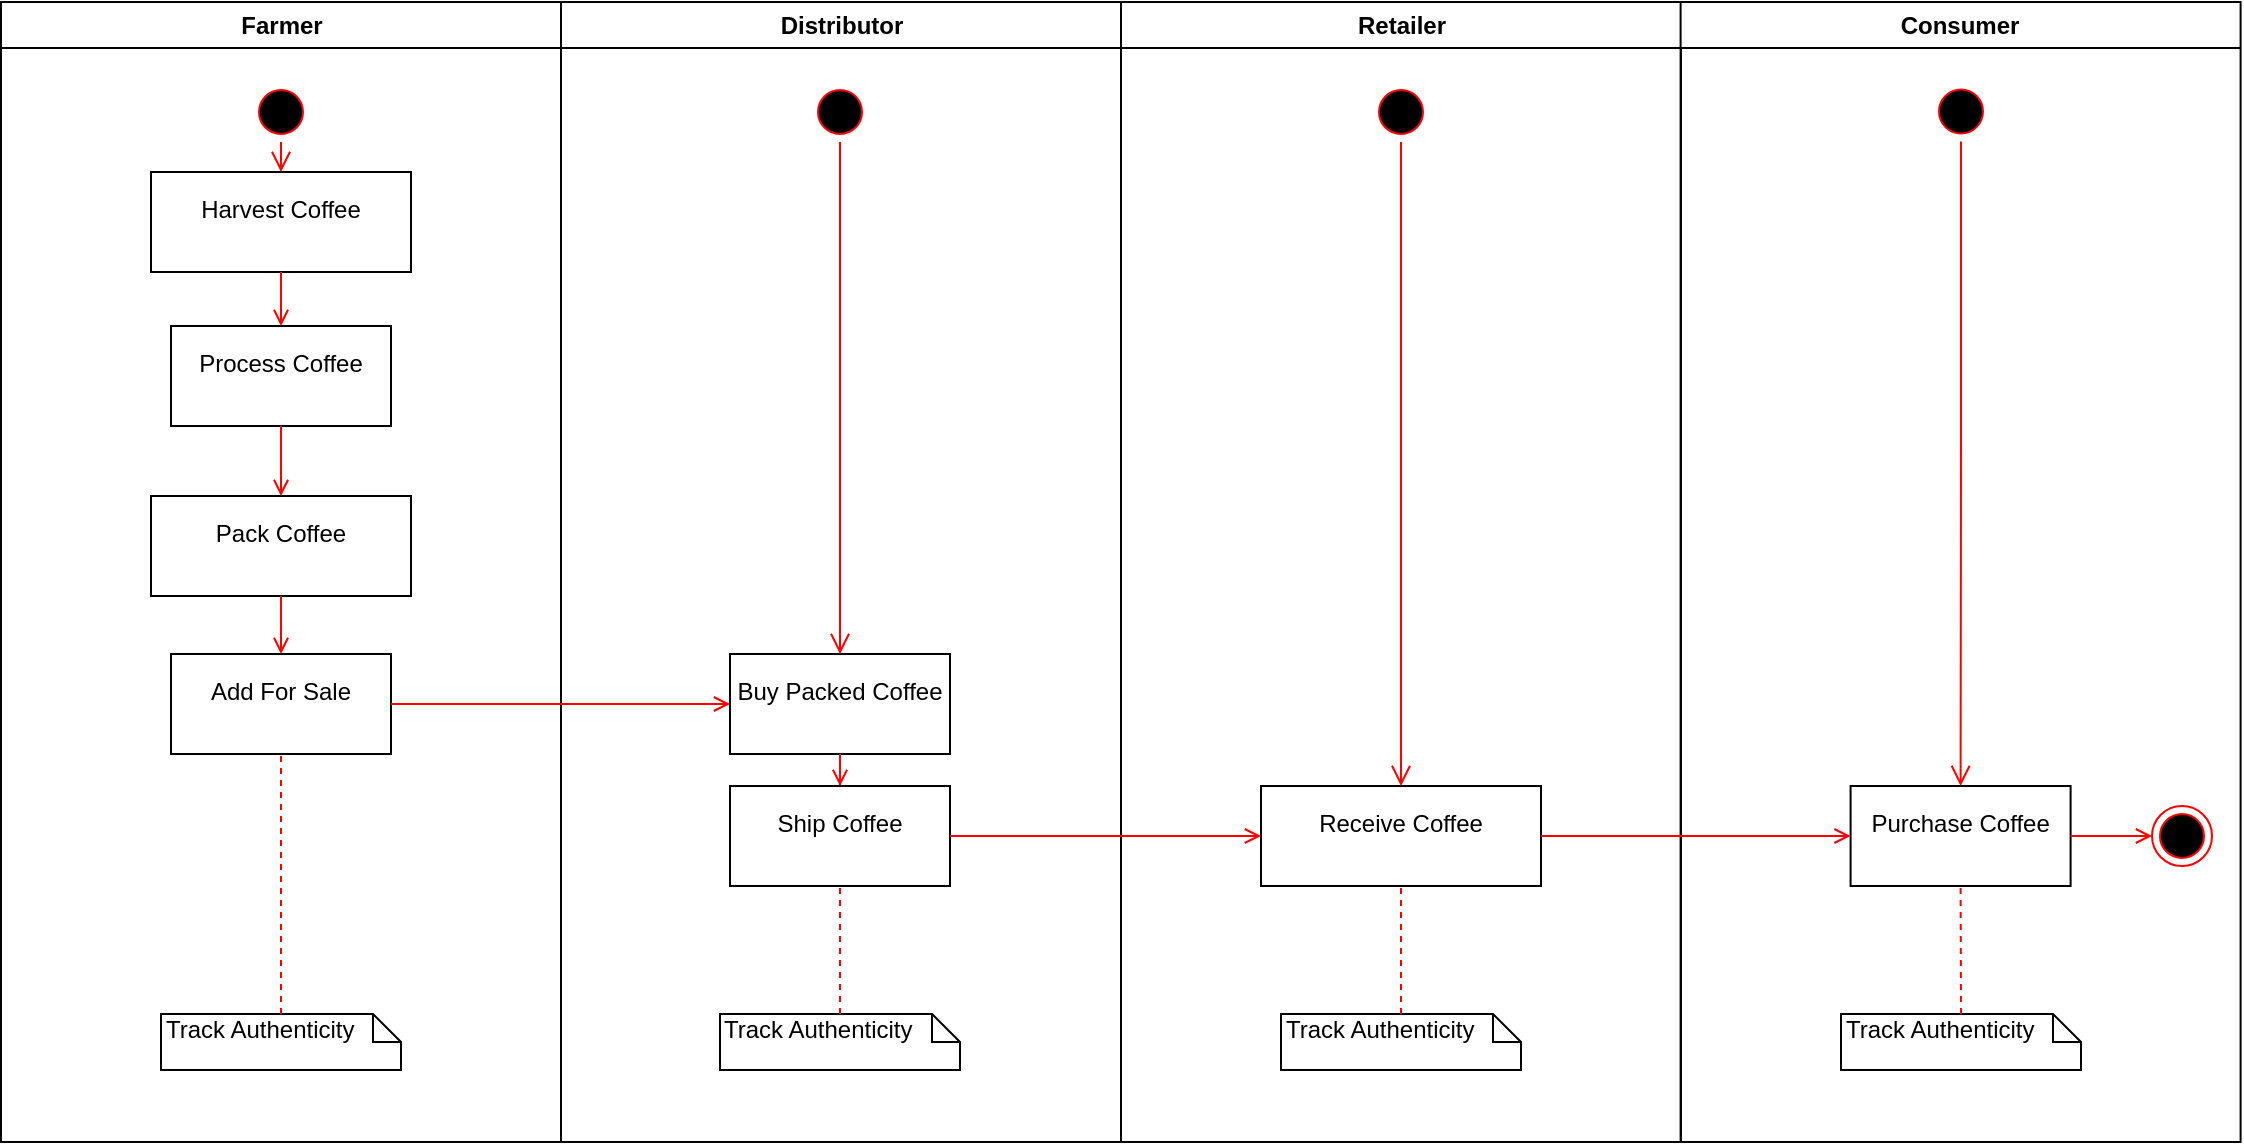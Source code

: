 <mxfile version="10.6.7" type="device"><diagram name="Activity" id="e7e014a7-5840-1c2e-5031-d8a46d1fe8dd"><mxGraphModel dx="1010" dy="591" grid="1" gridSize="10" guides="1" tooltips="1" connect="1" arrows="1" fold="1" page="1" pageScale="1" pageWidth="1169" pageHeight="826" background="#ffffff" math="0" shadow="0"><root><mxCell id="0"/><mxCell id="1" parent="0"/><mxCell id="2" value="Farmer" style="swimlane;whiteSpace=wrap" parent="1" vertex="1"><mxGeometry x="164.5" y="128" width="280" height="570" as="geometry"/></mxCell><mxCell id="5" value="" style="ellipse;shape=startState;fillColor=#000000;strokeColor=#ff0000;" parent="2" vertex="1"><mxGeometry x="125" y="40" width="30" height="30" as="geometry"/></mxCell><mxCell id="6" value="" style="edgeStyle=elbowEdgeStyle;elbow=horizontal;verticalAlign=bottom;endArrow=open;endSize=8;strokeColor=#FF0000;endFill=1;rounded=0" parent="2" source="5" target="7" edge="1"><mxGeometry x="100" y="40" as="geometry"><mxPoint x="115" y="110" as="targetPoint"/></mxGeometry></mxCell><mxCell id="7" value="Harvest Coffee&#10;" style="" parent="2" vertex="1"><mxGeometry x="75" y="85" width="130" height="50" as="geometry"/></mxCell><mxCell id="8" value="Process Coffee&#10;" style="" parent="2" vertex="1"><mxGeometry x="85" y="162" width="110" height="50" as="geometry"/></mxCell><mxCell id="9" value="" style="endArrow=open;strokeColor=#FF0000;endFill=1;rounded=0" parent="2" source="7" target="8" edge="1"><mxGeometry relative="1" as="geometry"/></mxCell><mxCell id="10" value="Pack Coffee&#10;" style="" parent="2" vertex="1"><mxGeometry x="75" y="247" width="130" height="50" as="geometry"/></mxCell><mxCell id="11" value="" style="endArrow=open;strokeColor=#FF0000;endFill=1;rounded=0;entryX=0.5;entryY=0;entryDx=0;entryDy=0;" parent="2" source="8" target="10" edge="1"><mxGeometry relative="1" as="geometry"><mxPoint x="115.5" y="312" as="targetPoint"/></mxGeometry></mxCell><mxCell id="suH0LzAHHL9Hv2y_te5Z-51" value="Add For Sale&#10;" style="" parent="2" vertex="1"><mxGeometry x="85" y="326" width="110" height="50" as="geometry"/></mxCell><mxCell id="suH0LzAHHL9Hv2y_te5Z-57" value="" style="endArrow=open;strokeColor=#FF0000;endFill=1;rounded=0;exitX=0.5;exitY=1;exitDx=0;exitDy=0;" parent="2" source="10" target="suH0LzAHHL9Hv2y_te5Z-51" edge="1"><mxGeometry relative="1" as="geometry"><mxPoint x="289.778" y="370" as="sourcePoint"/><mxPoint x="225.5" y="370" as="targetPoint"/></mxGeometry></mxCell><mxCell id="suH0LzAHHL9Hv2y_te5Z-69" value="Track Authenticity&lt;br&gt;&lt;br&gt;" style="shape=note;whiteSpace=wrap;html=1;size=14;verticalAlign=top;align=left;spacingTop=-6;" parent="2" vertex="1"><mxGeometry x="80" y="506" width="120" height="28" as="geometry"/></mxCell><mxCell id="LN_0hUXehLtmXjexJUBd-33" value="" style="endArrow=none;dashed=1;html=1;exitX=0.5;exitY=0;exitDx=0;exitDy=0;exitPerimeter=0;fillColor=#f8cecc;strokeColor=#FF0000;" parent="2" source="suH0LzAHHL9Hv2y_te5Z-69" target="suH0LzAHHL9Hv2y_te5Z-51" edge="1"><mxGeometry width="50" height="50" relative="1" as="geometry"><mxPoint x="-4.5" y="642" as="sourcePoint"/><mxPoint x="45.5" y="592" as="targetPoint"/></mxGeometry></mxCell><mxCell id="3" value="Distributor" style="swimlane;whiteSpace=wrap" parent="1" vertex="1"><mxGeometry x="444.5" y="128" width="280" height="570" as="geometry"/></mxCell><mxCell id="18" value="Buy Packed Coffee&#10;" style="" parent="3" vertex="1"><mxGeometry x="84.5" y="326" width="110" height="50" as="geometry"/></mxCell><mxCell id="suH0LzAHHL9Hv2y_te5Z-63" value="" style="ellipse;html=1;shape=startState;fillColor=#000000;strokeColor=#ff0000;" parent="3" vertex="1"><mxGeometry x="124.5" y="40" width="30" height="30" as="geometry"/></mxCell><mxCell id="suH0LzAHHL9Hv2y_te5Z-64" value="" style="edgeStyle=orthogonalEdgeStyle;html=1;verticalAlign=bottom;endArrow=open;endSize=8;strokeColor=#ff0000;entryX=0.5;entryY=0;entryDx=0;entryDy=0;" parent="3" source="suH0LzAHHL9Hv2y_te5Z-63" target="18" edge="1"><mxGeometry relative="1" as="geometry"><mxPoint x="139.5" y="135" as="targetPoint"/></mxGeometry></mxCell><mxCell id="suH0LzAHHL9Hv2y_te5Z-75" value="Track Authenticity&lt;br&gt;&lt;br&gt;" style="shape=note;whiteSpace=wrap;html=1;size=14;verticalAlign=top;align=left;spacingTop=-6;" parent="3" vertex="1"><mxGeometry x="79.5" y="506" width="120" height="28" as="geometry"/></mxCell><mxCell id="LN_0hUXehLtmXjexJUBd-34" value="" style="endArrow=none;dashed=1;html=1;entryX=0.5;entryY=1;entryDx=0;entryDy=0;fillColor=#f8cecc;strokeColor=#FF0000;" parent="3" source="suH0LzAHHL9Hv2y_te5Z-58" target="18" edge="1"><mxGeometry width="50" height="50" relative="1" as="geometry"><mxPoint x="-284.5" y="642" as="sourcePoint"/><mxPoint x="-234.5" y="592" as="targetPoint"/></mxGeometry></mxCell><mxCell id="suH0LzAHHL9Hv2y_te5Z-58" value="Ship Coffee&#10;" style="" parent="3" vertex="1"><mxGeometry x="84.5" y="392" width="110" height="50" as="geometry"/></mxCell><mxCell id="XxEuE3cl5Ll7eErq87Ac-33" value="" style="endArrow=none;dashed=1;html=1;entryX=0.5;entryY=1;entryDx=0;entryDy=0;fillColor=#f8cecc;strokeColor=#FF0000;" edge="1" parent="3" source="suH0LzAHHL9Hv2y_te5Z-75" target="suH0LzAHHL9Hv2y_te5Z-58"><mxGeometry width="50" height="50" relative="1" as="geometry"><mxPoint x="584" y="634" as="sourcePoint"/><mxPoint x="584" y="504" as="targetPoint"/></mxGeometry></mxCell><mxCell id="suH0LzAHHL9Hv2y_te5Z-59" value="" style="endArrow=open;strokeColor=#FF0000;endFill=1;rounded=0;exitX=0.5;exitY=1;exitDx=0;exitDy=0;" parent="3" source="18" target="suH0LzAHHL9Hv2y_te5Z-58" edge="1"><mxGeometry relative="1" as="geometry"><mxPoint x="10" y="440" as="sourcePoint"/><mxPoint x="9.778" y="460" as="targetPoint"/></mxGeometry></mxCell><mxCell id="4" value="Retailer" style="swimlane;whiteSpace=wrap" parent="1" vertex="1"><mxGeometry x="724.5" y="128" width="280" height="570" as="geometry"/></mxCell><mxCell id="33" value="Receive Coffee&#10;" style="" parent="4" vertex="1"><mxGeometry x="70" y="392" width="140" height="50" as="geometry"/></mxCell><mxCell id="suH0LzAHHL9Hv2y_te5Z-61" value="" style="ellipse;html=1;shape=startState;fillColor=#000000;strokeColor=#ff0000;" parent="4" vertex="1"><mxGeometry x="125" y="40" width="30" height="30" as="geometry"/></mxCell><mxCell id="suH0LzAHHL9Hv2y_te5Z-62" value="" style="edgeStyle=orthogonalEdgeStyle;html=1;verticalAlign=bottom;endArrow=open;endSize=8;strokeColor=#ff0000;entryX=0.5;entryY=0;entryDx=0;entryDy=0;" parent="4" source="suH0LzAHHL9Hv2y_te5Z-61" target="33" edge="1"><mxGeometry relative="1" as="geometry"><mxPoint x="150.5" y="130" as="targetPoint"/></mxGeometry></mxCell><mxCell id="suH0LzAHHL9Hv2y_te5Z-74" value="Track Authenticity&lt;br&gt;&lt;br&gt;" style="shape=note;whiteSpace=wrap;html=1;size=14;verticalAlign=top;align=left;spacingTop=-6;" parent="4" vertex="1"><mxGeometry x="80" y="506" width="120" height="28" as="geometry"/></mxCell><mxCell id="LN_0hUXehLtmXjexJUBd-35" value="" style="endArrow=none;dashed=1;html=1;entryX=0.5;entryY=1;entryDx=0;entryDy=0;exitX=0.5;exitY=0;exitDx=0;exitDy=0;exitPerimeter=0;fillColor=#f8cecc;strokeColor=#FF0000;" parent="4" source="suH0LzAHHL9Hv2y_te5Z-74" target="33" edge="1"><mxGeometry width="50" height="50" relative="1" as="geometry"><mxPoint x="-564.5" y="642" as="sourcePoint"/><mxPoint x="-514.5" y="592" as="targetPoint"/></mxGeometry></mxCell><mxCell id="suH0LzAHHL9Hv2y_te5Z-41" value="Consumer" style="swimlane;whiteSpace=wrap;startSize=23;" parent="1" vertex="1"><mxGeometry x="1004.3" y="128" width="280" height="570" as="geometry"/></mxCell><mxCell id="suH0LzAHHL9Hv2y_te5Z-42" value="Purchase Coffee&#10;" style="" parent="suH0LzAHHL9Hv2y_te5Z-41" vertex="1"><mxGeometry x="85" y="392" width="110" height="50" as="geometry"/></mxCell><mxCell id="suH0LzAHHL9Hv2y_te5Z-67" value="" style="ellipse;html=1;shape=startState;fillColor=#000000;strokeColor=#ff0000;" parent="suH0LzAHHL9Hv2y_te5Z-41" vertex="1"><mxGeometry x="125.2" y="39.8" width="30" height="30" as="geometry"/></mxCell><mxCell id="suH0LzAHHL9Hv2y_te5Z-68" value="" style="edgeStyle=orthogonalEdgeStyle;html=1;verticalAlign=bottom;endArrow=open;endSize=8;strokeColor=#ff0000;entryX=0.5;entryY=0;entryDx=0;entryDy=0;" parent="suH0LzAHHL9Hv2y_te5Z-41" source="suH0LzAHHL9Hv2y_te5Z-67" target="suH0LzAHHL9Hv2y_te5Z-42" edge="1"><mxGeometry relative="1" as="geometry"><mxPoint x="140.2" y="129.8" as="targetPoint"/></mxGeometry></mxCell><mxCell id="suH0LzAHHL9Hv2y_te5Z-73" value="Track Authenticity&lt;br&gt;&lt;br&gt;" style="shape=note;whiteSpace=wrap;html=1;size=14;verticalAlign=top;align=left;spacingTop=-6;" parent="suH0LzAHHL9Hv2y_te5Z-41" vertex="1"><mxGeometry x="80.2" y="506" width="120" height="28" as="geometry"/></mxCell><mxCell id="LN_0hUXehLtmXjexJUBd-36" value="" style="endArrow=none;dashed=1;html=1;entryX=0.5;entryY=1;entryDx=0;entryDy=0;exitX=0.5;exitY=0;exitDx=0;exitDy=0;exitPerimeter=0;fillColor=#f8cecc;strokeColor=#FF0000;" parent="suH0LzAHHL9Hv2y_te5Z-41" source="suH0LzAHHL9Hv2y_te5Z-73" target="suH0LzAHHL9Hv2y_te5Z-42" edge="1"><mxGeometry width="50" height="50" relative="1" as="geometry"><mxPoint x="-624.3" y="642" as="sourcePoint"/><mxPoint x="-574.3" y="592" as="targetPoint"/></mxGeometry></mxCell><mxCell id="LN_0hUXehLtmXjexJUBd-37" value="" style="ellipse;html=1;shape=endState;fillColor=#000000;strokeColor=#ff0000;" parent="suH0LzAHHL9Hv2y_te5Z-41" vertex="1"><mxGeometry x="235.7" y="402" width="30" height="30" as="geometry"/></mxCell><mxCell id="LN_0hUXehLtmXjexJUBd-38" value="" style="edgeStyle=none;strokeColor=#FF0000;endArrow=open;endFill=1;rounded=0;exitX=1;exitY=0.5;exitDx=0;exitDy=0;entryX=0;entryY=0.5;entryDx=0;entryDy=0;" parent="suH0LzAHHL9Hv2y_te5Z-41" source="suH0LzAHHL9Hv2y_te5Z-42" target="LN_0hUXehLtmXjexJUBd-37" edge="1"><mxGeometry width="100" height="100" relative="1" as="geometry"><mxPoint x="-59.3" y="427" as="sourcePoint"/><mxPoint x="95" y="427" as="targetPoint"/></mxGeometry></mxCell><mxCell id="19" value="" style="endArrow=open;strokeColor=#FF0000;endFill=1;rounded=0;entryX=0;entryY=0.5;entryDx=0;entryDy=0;exitX=1;exitY=0.5;exitDx=0;exitDy=0;" parent="1" source="suH0LzAHHL9Hv2y_te5Z-51" target="18" edge="1"><mxGeometry relative="1" as="geometry"><mxPoint x="519.5" y="398" as="sourcePoint"/></mxGeometry></mxCell><mxCell id="suH0LzAHHL9Hv2y_te5Z-44" value="" style="edgeStyle=none;strokeColor=#FF0000;endArrow=open;endFill=1;rounded=0;exitX=1;exitY=0.5;exitDx=0;exitDy=0;" parent="1" source="33" target="suH0LzAHHL9Hv2y_te5Z-42" edge="1"><mxGeometry width="100" height="100" relative="1" as="geometry"><mxPoint x="974.3" y="557.5" as="sourcePoint"/><mxPoint x="1094.3" y="557.5" as="targetPoint"/></mxGeometry></mxCell><mxCell id="suH0LzAHHL9Hv2y_te5Z-60" value="" style="endArrow=open;strokeColor=#FF0000;endFill=1;rounded=0;entryX=0;entryY=0.5;entryDx=0;entryDy=0;exitX=1;exitY=0.5;exitDx=0;exitDy=0;" parent="1" source="suH0LzAHHL9Hv2y_te5Z-58" target="33" edge="1"><mxGeometry relative="1" as="geometry"><mxPoint x="345" y="485" as="sourcePoint"/><mxPoint x="539" y="485" as="targetPoint"/></mxGeometry></mxCell></root></mxGraphModel></diagram><diagram id="5-jJg2z4rLJGXLpUr-sU" name="State"><mxGraphModel dx="1010" dy="591" grid="1" gridSize="10" guides="1" tooltips="1" connect="1" arrows="1" fold="1" page="1" pageScale="1" pageWidth="1400" pageHeight="850" math="0" shadow="0"><root><mxCell id="eYtzRTm0tyRuOZgB33XY-0"/><mxCell id="eYtzRTm0tyRuOZgB33XY-1" parent="eYtzRTm0tyRuOZgB33XY-0"/><mxCell id="KeeGLP8ekkaBp_Ow_nLb-89" value="Coffee State&lt;br&gt;" style="shape=umlFrame;whiteSpace=wrap;html=1;width=120;height=30;" parent="eYtzRTm0tyRuOZgB33XY-1" vertex="1"><mxGeometry x="10" y="20" width="1380" height="660" as="geometry"/></mxCell><mxCell id="eYtzRTm0tyRuOZgB33XY-2" value="Coffee States" style="swimlane;whiteSpace=wrap;html=1;rounded=1;shadow=0;comic=0;labelBackgroundColor=none;strokeColor=#000000;strokeWidth=1;fillColor=#ffffff;fontFamily=Verdana;fontSize=12;fontColor=#000000;align=center;startSize=23;" parent="eYtzRTm0tyRuOZgB33XY-1" vertex="1"><mxGeometry x="30" y="460" width="1340" height="200" as="geometry"/></mxCell><mxCell id="eYtzRTm0tyRuOZgB33XY-3" style="edgeStyle=elbowEdgeStyle;html=1;labelBackgroundColor=none;endArrow=open;endSize=8;strokeColor=#ff0000;fontFamily=Verdana;fontSize=12;align=left;" parent="eYtzRTm0tyRuOZgB33XY-2" source="eYtzRTm0tyRuOZgB33XY-4" target="eYtzRTm0tyRuOZgB33XY-8" edge="1"><mxGeometry relative="1" as="geometry"/></mxCell><mxCell id="eYtzRTm0tyRuOZgB33XY-4" value="Harvested&lt;br&gt;" style="rounded=1;whiteSpace=wrap;html=1;arcSize=24;fillColor=#ffffc0;strokeColor=#ff0000;shadow=0;comic=0;labelBackgroundColor=none;fontFamily=Verdana;fontSize=12;fontColor=#000000;align=center;" parent="eYtzRTm0tyRuOZgB33XY-2" vertex="1"><mxGeometry x="87" y="65" width="120" height="60" as="geometry"/></mxCell><mxCell id="eYtzRTm0tyRuOZgB33XY-5" style="edgeStyle=elbowEdgeStyle;html=1;labelBackgroundColor=none;endArrow=open;endSize=8;strokeColor=#ff0000;fontFamily=Verdana;fontSize=12;align=left;exitX=0.5;exitY=0;exitDx=0;exitDy=0;" parent="eYtzRTm0tyRuOZgB33XY-2" source="eYtzRTm0tyRuOZgB33XY-6" target="eYtzRTm0tyRuOZgB33XY-4" edge="1"><mxGeometry relative="1" as="geometry"><mxPoint x="70" y="95" as="sourcePoint"/></mxGeometry></mxCell><mxCell id="eYtzRTm0tyRuOZgB33XY-6" value="" style="ellipse;html=1;shape=startState;fillColor=#000000;strokeColor=#ff0000;rounded=1;shadow=0;comic=0;labelBackgroundColor=none;fontFamily=Verdana;fontSize=12;fontColor=#000000;align=center;direction=south;" parent="eYtzRTm0tyRuOZgB33XY-2" vertex="1"><mxGeometry x="15" y="80" width="30" height="30" as="geometry"/></mxCell><mxCell id="eYtzRTm0tyRuOZgB33XY-7" style="edgeStyle=elbowEdgeStyle;html=1;labelBackgroundColor=none;endArrow=open;endSize=8;strokeColor=#ff0000;fontFamily=Verdana;fontSize=12;align=left;" parent="eYtzRTm0tyRuOZgB33XY-2" source="eYtzRTm0tyRuOZgB33XY-8" target="eYtzRTm0tyRuOZgB33XY-10" edge="1"><mxGeometry relative="1" as="geometry"/></mxCell><mxCell id="eYtzRTm0tyRuOZgB33XY-8" value="Processed&lt;br&gt;" style="rounded=1;whiteSpace=wrap;html=1;arcSize=24;fillColor=#ffffc0;strokeColor=#ff0000;shadow=0;comic=0;labelBackgroundColor=none;fontFamily=Verdana;fontSize=12;fontColor=#000000;align=center;" parent="eYtzRTm0tyRuOZgB33XY-2" vertex="1"><mxGeometry x="232" y="65" width="120" height="60" as="geometry"/></mxCell><mxCell id="eYtzRTm0tyRuOZgB33XY-9" style="edgeStyle=elbowEdgeStyle;html=1;labelBackgroundColor=none;endArrow=open;endSize=8;strokeColor=#ff0000;fontFamily=Verdana;fontSize=12;align=left;" parent="eYtzRTm0tyRuOZgB33XY-2" source="eYtzRTm0tyRuOZgB33XY-10" target="eYtzRTm0tyRuOZgB33XY-11" edge="1"><mxGeometry relative="1" as="geometry"/></mxCell><mxCell id="eYtzRTm0tyRuOZgB33XY-10" value="Packed&lt;br&gt;" style="rounded=1;whiteSpace=wrap;html=1;arcSize=24;fillColor=#ffffc0;strokeColor=#ff0000;shadow=0;comic=0;labelBackgroundColor=none;fontFamily=Verdana;fontSize=12;fontColor=#000000;align=center;" parent="eYtzRTm0tyRuOZgB33XY-2" vertex="1"><mxGeometry x="382" y="65" width="120" height="60" as="geometry"/></mxCell><mxCell id="eYtzRTm0tyRuOZgB33XY-11" value="ForSale&lt;br&gt;" style="rounded=1;whiteSpace=wrap;html=1;arcSize=24;fillColor=#ffffc0;strokeColor=#ff0000;shadow=0;comic=0;labelBackgroundColor=none;fontFamily=Verdana;fontSize=12;fontColor=#000000;align=center;" parent="eYtzRTm0tyRuOZgB33XY-2" vertex="1"><mxGeometry x="532" y="65" width="120" height="60" as="geometry"/></mxCell><mxCell id="eYtzRTm0tyRuOZgB33XY-12" value="SoldToDistributor&lt;br&gt;" style="rounded=1;whiteSpace=wrap;html=1;arcSize=24;fillColor=#ffffc0;strokeColor=#ff0000;shadow=0;comic=0;labelBackgroundColor=none;fontFamily=Verdana;fontSize=12;fontColor=#000000;align=center;" parent="eYtzRTm0tyRuOZgB33XY-2" vertex="1"><mxGeometry x="682" y="65" width="120" height="60" as="geometry"/></mxCell><mxCell id="eYtzRTm0tyRuOZgB33XY-13" value="ShippedToRetailer&lt;br&gt;" style="rounded=1;whiteSpace=wrap;html=1;arcSize=24;fillColor=#ffffc0;strokeColor=#ff0000;shadow=0;comic=0;labelBackgroundColor=none;fontFamily=Verdana;fontSize=12;fontColor=#000000;align=center;" parent="eYtzRTm0tyRuOZgB33XY-2" vertex="1"><mxGeometry x="832" y="65" width="120" height="60" as="geometry"/></mxCell><mxCell id="eYtzRTm0tyRuOZgB33XY-14" value="OnRetailSale" style="rounded=1;whiteSpace=wrap;html=1;arcSize=24;fillColor=#ffffc0;strokeColor=#ff0000;shadow=0;comic=0;labelBackgroundColor=none;fontFamily=Verdana;fontSize=12;fontColor=#000000;align=center;" parent="eYtzRTm0tyRuOZgB33XY-2" vertex="1"><mxGeometry x="982" y="65" width="120" height="60" as="geometry"/></mxCell><mxCell id="eYtzRTm0tyRuOZgB33XY-15" value="Purchased&lt;br&gt;" style="rounded=1;whiteSpace=wrap;html=1;arcSize=24;fillColor=#ffffc0;strokeColor=#ff0000;shadow=0;comic=0;labelBackgroundColor=none;fontFamily=Verdana;fontSize=12;fontColor=#000000;align=center;" parent="eYtzRTm0tyRuOZgB33XY-2" vertex="1"><mxGeometry x="1132" y="65" width="120" height="60" as="geometry"/></mxCell><mxCell id="eYtzRTm0tyRuOZgB33XY-16" style="edgeStyle=elbowEdgeStyle;html=1;labelBackgroundColor=none;endArrow=open;endSize=8;strokeColor=#ff0000;fontFamily=Verdana;fontSize=12;align=left;exitX=1;exitY=0.5;exitDx=0;exitDy=0;entryX=0;entryY=0.5;entryDx=0;entryDy=0;" parent="eYtzRTm0tyRuOZgB33XY-2" source="eYtzRTm0tyRuOZgB33XY-13" target="eYtzRTm0tyRuOZgB33XY-14" edge="1"><mxGeometry relative="1" as="geometry"><mxPoint x="972" y="155" as="sourcePoint"/><mxPoint x="1012" y="155" as="targetPoint"/></mxGeometry></mxCell><mxCell id="eYtzRTm0tyRuOZgB33XY-17" style="edgeStyle=elbowEdgeStyle;html=1;labelBackgroundColor=none;endArrow=open;endSize=8;strokeColor=#ff0000;fontFamily=Verdana;fontSize=12;align=left;" parent="eYtzRTm0tyRuOZgB33XY-2" source="eYtzRTm0tyRuOZgB33XY-12" target="eYtzRTm0tyRuOZgB33XY-13" edge="1"><mxGeometry relative="1" as="geometry"><mxPoint x="812" y="99" as="sourcePoint"/><mxPoint x="862" y="99" as="targetPoint"/></mxGeometry></mxCell><mxCell id="eYtzRTm0tyRuOZgB33XY-18" style="edgeStyle=elbowEdgeStyle;html=1;labelBackgroundColor=none;endArrow=open;endSize=8;strokeColor=#ff0000;fontFamily=Verdana;fontSize=12;align=left;entryX=0;entryY=0.5;entryDx=0;entryDy=0;exitX=1;exitY=0.5;exitDx=0;exitDy=0;" parent="eYtzRTm0tyRuOZgB33XY-2" source="eYtzRTm0tyRuOZgB33XY-11" target="eYtzRTm0tyRuOZgB33XY-12" edge="1"><mxGeometry relative="1" as="geometry"><mxPoint x="687" y="485" as="sourcePoint"/><mxPoint x="727" y="485" as="targetPoint"/></mxGeometry></mxCell><mxCell id="eYtzRTm0tyRuOZgB33XY-19" style="edgeStyle=elbowEdgeStyle;html=1;labelBackgroundColor=none;endArrow=open;endSize=8;strokeColor=#ff0000;fontFamily=Verdana;fontSize=12;align=left;entryX=0;entryY=0.5;entryDx=0;entryDy=0;" parent="eYtzRTm0tyRuOZgB33XY-2" source="eYtzRTm0tyRuOZgB33XY-14" target="eYtzRTm0tyRuOZgB33XY-15" edge="1"><mxGeometry relative="1" as="geometry"><mxPoint x="1116.833" y="95.167" as="sourcePoint"/><mxPoint x="1146.833" y="95.167" as="targetPoint"/></mxGeometry></mxCell><mxCell id="eYtzRTm0tyRuOZgB33XY-21" value="" style="ellipse;html=1;shape=endState;fillColor=#000000;strokeColor=#ff0000;rounded=1;shadow=0;comic=0;labelBackgroundColor=none;fontFamily=Verdana;fontSize=12;fontColor=#000000;align=center;" parent="eYtzRTm0tyRuOZgB33XY-2" vertex="1"><mxGeometry x="1290" y="80" width="30" height="30" as="geometry"/></mxCell><mxCell id="KeeGLP8ekkaBp_Ow_nLb-2" value="" style="endArrow=none;html=1;strokeColor=#FF0000;entryX=0;entryY=0.5;entryDx=0;entryDy=0;exitX=1;exitY=0.5;exitDx=0;exitDy=0;" parent="eYtzRTm0tyRuOZgB33XY-2" source="eYtzRTm0tyRuOZgB33XY-15" target="eYtzRTm0tyRuOZgB33XY-21" edge="1"><mxGeometry width="50" height="50" relative="1" as="geometry"><mxPoint x="360" y="270" as="sourcePoint"/><mxPoint x="410" y="220" as="targetPoint"/></mxGeometry></mxCell><mxCell id="KeeGLP8ekkaBp_Ow_nLb-18" style="edgeStyle=orthogonalEdgeStyle;rounded=0;orthogonalLoop=1;jettySize=auto;html=1;exitX=1;exitY=0.5;exitDx=0;exitDy=0;entryX=0;entryY=0.5;entryDx=0;entryDy=0;strokeColor=#808080;" parent="eYtzRTm0tyRuOZgB33XY-1" source="KeeGLP8ekkaBp_Ow_nLb-4" target="KeeGLP8ekkaBp_Ow_nLb-7" edge="1"><mxGeometry relative="1" as="geometry"/></mxCell><mxCell id="KeeGLP8ekkaBp_Ow_nLb-54" value="" style="edgeStyle=orthogonalEdgeStyle;rounded=0;orthogonalLoop=1;jettySize=auto;html=1;strokeColor=#808080;" parent="eYtzRTm0tyRuOZgB33XY-1" source="KeeGLP8ekkaBp_Ow_nLb-4" target="KeeGLP8ekkaBp_Ow_nLb-28" edge="1"><mxGeometry relative="1" as="geometry"/></mxCell><mxCell id="KeeGLP8ekkaBp_Ow_nLb-4" value="Farmer&lt;br&gt;" style="ellipse;whiteSpace=wrap;html=1;" parent="eYtzRTm0tyRuOZgB33XY-1" vertex="1"><mxGeometry x="122" y="70" width="110" height="50" as="geometry"/></mxCell><mxCell id="KeeGLP8ekkaBp_Ow_nLb-19" style="edgeStyle=orthogonalEdgeStyle;rounded=0;orthogonalLoop=1;jettySize=auto;html=1;exitX=1;exitY=0.5;exitDx=0;exitDy=0;entryX=0;entryY=0.5;entryDx=0;entryDy=0;strokeColor=#808080;" parent="eYtzRTm0tyRuOZgB33XY-1" source="KeeGLP8ekkaBp_Ow_nLb-7" target="KeeGLP8ekkaBp_Ow_nLb-8" edge="1"><mxGeometry relative="1" as="geometry"/></mxCell><mxCell id="KeeGLP8ekkaBp_Ow_nLb-58" value="" style="rounded=0;orthogonalLoop=1;jettySize=auto;html=1;strokeColor=#808080;entryX=0.5;entryY=0;entryDx=0;entryDy=0;" parent="eYtzRTm0tyRuOZgB33XY-1" source="KeeGLP8ekkaBp_Ow_nLb-7" target="KeeGLP8ekkaBp_Ow_nLb-30" edge="1"><mxGeometry relative="1" as="geometry"/></mxCell><mxCell id="KeeGLP8ekkaBp_Ow_nLb-7" value="Farmer&lt;br&gt;" style="ellipse;whiteSpace=wrap;html=1;" parent="eYtzRTm0tyRuOZgB33XY-1" vertex="1"><mxGeometry x="267" y="70" width="110" height="50" as="geometry"/></mxCell><mxCell id="KeeGLP8ekkaBp_Ow_nLb-20" style="edgeStyle=orthogonalEdgeStyle;rounded=0;orthogonalLoop=1;jettySize=auto;html=1;exitX=1;exitY=0.5;exitDx=0;exitDy=0;entryX=0;entryY=0.5;entryDx=0;entryDy=0;strokeColor=#808080;" parent="eYtzRTm0tyRuOZgB33XY-1" source="KeeGLP8ekkaBp_Ow_nLb-8" target="KeeGLP8ekkaBp_Ow_nLb-9" edge="1"><mxGeometry relative="1" as="geometry"/></mxCell><mxCell id="KeeGLP8ekkaBp_Ow_nLb-62" value="" style="rounded=0;orthogonalLoop=1;jettySize=auto;html=1;strokeColor=#808080;entryX=0.5;entryY=0;entryDx=0;entryDy=0;" parent="eYtzRTm0tyRuOZgB33XY-1" source="KeeGLP8ekkaBp_Ow_nLb-8" target="KeeGLP8ekkaBp_Ow_nLb-31" edge="1"><mxGeometry relative="1" as="geometry"/></mxCell><mxCell id="KeeGLP8ekkaBp_Ow_nLb-8" value="Farmer&lt;br&gt;" style="ellipse;whiteSpace=wrap;html=1;" parent="eYtzRTm0tyRuOZgB33XY-1" vertex="1"><mxGeometry x="417" y="70" width="110" height="50" as="geometry"/></mxCell><mxCell id="KeeGLP8ekkaBp_Ow_nLb-21" style="edgeStyle=orthogonalEdgeStyle;rounded=0;orthogonalLoop=1;jettySize=auto;html=1;exitX=1;exitY=0.5;exitDx=0;exitDy=0;entryX=0;entryY=0.5;entryDx=0;entryDy=0;strokeColor=#808080;" parent="eYtzRTm0tyRuOZgB33XY-1" source="KeeGLP8ekkaBp_Ow_nLb-9" target="KeeGLP8ekkaBp_Ow_nLb-10" edge="1"><mxGeometry relative="1" as="geometry"/></mxCell><mxCell id="KeeGLP8ekkaBp_Ow_nLb-66" value="" style="rounded=0;orthogonalLoop=1;jettySize=auto;html=1;strokeColor=#808080;entryX=0.5;entryY=0;entryDx=0;entryDy=0;" parent="eYtzRTm0tyRuOZgB33XY-1" source="KeeGLP8ekkaBp_Ow_nLb-9" target="KeeGLP8ekkaBp_Ow_nLb-32" edge="1"><mxGeometry relative="1" as="geometry"/></mxCell><mxCell id="KeeGLP8ekkaBp_Ow_nLb-9" value="Farmer&lt;br&gt;" style="ellipse;whiteSpace=wrap;html=1;" parent="eYtzRTm0tyRuOZgB33XY-1" vertex="1"><mxGeometry x="567" y="70" width="110" height="50" as="geometry"/></mxCell><mxCell id="KeeGLP8ekkaBp_Ow_nLb-22" style="edgeStyle=orthogonalEdgeStyle;rounded=0;orthogonalLoop=1;jettySize=auto;html=1;exitX=1;exitY=0.5;exitDx=0;exitDy=0;entryX=0;entryY=0.5;entryDx=0;entryDy=0;strokeColor=#808080;" parent="eYtzRTm0tyRuOZgB33XY-1" source="KeeGLP8ekkaBp_Ow_nLb-10" target="KeeGLP8ekkaBp_Ow_nLb-12" edge="1"><mxGeometry relative="1" as="geometry"/></mxCell><mxCell id="KeeGLP8ekkaBp_Ow_nLb-70" value="" style="rounded=0;orthogonalLoop=1;jettySize=auto;html=1;strokeColor=#808080;entryX=0.5;entryY=0;entryDx=0;entryDy=0;" parent="eYtzRTm0tyRuOZgB33XY-1" source="KeeGLP8ekkaBp_Ow_nLb-10" target="KeeGLP8ekkaBp_Ow_nLb-33" edge="1"><mxGeometry relative="1" as="geometry"/></mxCell><mxCell id="KeeGLP8ekkaBp_Ow_nLb-10" value="Distributor&lt;br&gt;" style="ellipse;whiteSpace=wrap;html=1;" parent="eYtzRTm0tyRuOZgB33XY-1" vertex="1"><mxGeometry x="717" y="70" width="110" height="50" as="geometry"/></mxCell><mxCell id="KeeGLP8ekkaBp_Ow_nLb-23" style="edgeStyle=orthogonalEdgeStyle;rounded=0;orthogonalLoop=1;jettySize=auto;html=1;exitX=1;exitY=0.5;exitDx=0;exitDy=0;entryX=0;entryY=0.5;entryDx=0;entryDy=0;strokeColor=#808080;" parent="eYtzRTm0tyRuOZgB33XY-1" source="KeeGLP8ekkaBp_Ow_nLb-12" target="KeeGLP8ekkaBp_Ow_nLb-15" edge="1"><mxGeometry relative="1" as="geometry"/></mxCell><mxCell id="KeeGLP8ekkaBp_Ow_nLb-74" value="" style="rounded=0;orthogonalLoop=1;jettySize=auto;html=1;strokeColor=#808080;entryX=0.414;entryY=-0.017;entryDx=0;entryDy=0;entryPerimeter=0;" parent="eYtzRTm0tyRuOZgB33XY-1" source="KeeGLP8ekkaBp_Ow_nLb-12" target="KeeGLP8ekkaBp_Ow_nLb-34" edge="1"><mxGeometry relative="1" as="geometry"/></mxCell><mxCell id="KeeGLP8ekkaBp_Ow_nLb-12" value="Distributor&lt;br&gt;" style="ellipse;whiteSpace=wrap;html=1;" parent="eYtzRTm0tyRuOZgB33XY-1" vertex="1"><mxGeometry x="867" y="70" width="110" height="50" as="geometry"/></mxCell><mxCell id="KeeGLP8ekkaBp_Ow_nLb-25" style="edgeStyle=orthogonalEdgeStyle;rounded=0;orthogonalLoop=1;jettySize=auto;html=1;exitX=1;exitY=0.5;exitDx=0;exitDy=0;entryX=0;entryY=0.5;entryDx=0;entryDy=0;strokeColor=#808080;" parent="eYtzRTm0tyRuOZgB33XY-1" source="KeeGLP8ekkaBp_Ow_nLb-13" target="KeeGLP8ekkaBp_Ow_nLb-16" edge="1"><mxGeometry relative="1" as="geometry"/></mxCell><mxCell id="KeeGLP8ekkaBp_Ow_nLb-84" value="" style="rounded=0;orthogonalLoop=1;jettySize=auto;html=1;strokeColor=#808080;" parent="eYtzRTm0tyRuOZgB33XY-1" source="KeeGLP8ekkaBp_Ow_nLb-13" target="KeeGLP8ekkaBp_Ow_nLb-36" edge="1"><mxGeometry relative="1" as="geometry"/></mxCell><mxCell id="KeeGLP8ekkaBp_Ow_nLb-13" value="Consumer&lt;br&gt;" style="ellipse;whiteSpace=wrap;html=1;" parent="eYtzRTm0tyRuOZgB33XY-1" vertex="1"><mxGeometry x="1167" y="70" width="110" height="50" as="geometry"/></mxCell><mxCell id="KeeGLP8ekkaBp_Ow_nLb-24" style="edgeStyle=orthogonalEdgeStyle;rounded=0;orthogonalLoop=1;jettySize=auto;html=1;exitX=1;exitY=0.5;exitDx=0;exitDy=0;entryX=0;entryY=0.5;entryDx=0;entryDy=0;strokeColor=#808080;" parent="eYtzRTm0tyRuOZgB33XY-1" source="KeeGLP8ekkaBp_Ow_nLb-15" target="KeeGLP8ekkaBp_Ow_nLb-13" edge="1"><mxGeometry relative="1" as="geometry"/></mxCell><mxCell id="KeeGLP8ekkaBp_Ow_nLb-78" value="" style="edgeStyle=orthogonalEdgeStyle;rounded=0;orthogonalLoop=1;jettySize=auto;html=1;strokeColor=#808080;" parent="eYtzRTm0tyRuOZgB33XY-1" source="KeeGLP8ekkaBp_Ow_nLb-15" target="KeeGLP8ekkaBp_Ow_nLb-35" edge="1"><mxGeometry relative="1" as="geometry"/></mxCell><mxCell id="KeeGLP8ekkaBp_Ow_nLb-15" value="Retailer&lt;br&gt;" style="ellipse;whiteSpace=wrap;html=1;" parent="eYtzRTm0tyRuOZgB33XY-1" vertex="1"><mxGeometry x="1017" y="70" width="110" height="50" as="geometry"/></mxCell><mxCell id="KeeGLP8ekkaBp_Ow_nLb-16" value="" style="ellipse;html=1;shape=endState;fillColor=#000000;strokeColor=#ff0000;" parent="eYtzRTm0tyRuOZgB33XY-1" vertex="1"><mxGeometry x="1320" y="80" width="30" height="30" as="geometry"/></mxCell><mxCell id="KeeGLP8ekkaBp_Ow_nLb-55" value="" style="edgeStyle=orthogonalEdgeStyle;rounded=0;orthogonalLoop=1;jettySize=auto;html=1;strokeColor=#808080;" parent="eYtzRTm0tyRuOZgB33XY-1" source="KeeGLP8ekkaBp_Ow_nLb-28" target="KeeGLP8ekkaBp_Ow_nLb-37" edge="1"><mxGeometry relative="1" as="geometry"/></mxCell><mxCell id="KeeGLP8ekkaBp_Ow_nLb-28" value="isSeller" style="rounded=1;whiteSpace=wrap;html=1;" parent="eYtzRTm0tyRuOZgB33XY-1" vertex="1"><mxGeometry x="140.5" y="180" width="73" height="70" as="geometry"/></mxCell><mxCell id="KeeGLP8ekkaBp_Ow_nLb-59" value="" style="edgeStyle=orthogonalEdgeStyle;rounded=0;orthogonalLoop=1;jettySize=auto;html=1;strokeColor=#808080;" parent="eYtzRTm0tyRuOZgB33XY-1" source="KeeGLP8ekkaBp_Ow_nLb-30" target="KeeGLP8ekkaBp_Ow_nLb-40" edge="1"><mxGeometry relative="1" as="geometry"/></mxCell><mxCell id="KeeGLP8ekkaBp_Ow_nLb-30" value="isSeller, isPopped" style="rounded=1;whiteSpace=wrap;html=1;" parent="eYtzRTm0tyRuOZgB33XY-1" vertex="1"><mxGeometry x="285.5" y="180" width="73" height="70" as="geometry"/></mxCell><mxCell id="KeeGLP8ekkaBp_Ow_nLb-63" value="" style="edgeStyle=orthogonalEdgeStyle;rounded=0;orthogonalLoop=1;jettySize=auto;html=1;strokeColor=#808080;" parent="eYtzRTm0tyRuOZgB33XY-1" source="KeeGLP8ekkaBp_Ow_nLb-31" target="KeeGLP8ekkaBp_Ow_nLb-42" edge="1"><mxGeometry relative="1" as="geometry"/></mxCell><mxCell id="KeeGLP8ekkaBp_Ow_nLb-31" value="isSeller, isPacked" style="rounded=1;whiteSpace=wrap;html=1;" parent="eYtzRTm0tyRuOZgB33XY-1" vertex="1"><mxGeometry x="435.5" y="180" width="73" height="70" as="geometry"/></mxCell><mxCell id="KeeGLP8ekkaBp_Ow_nLb-67" value="" style="edgeStyle=orthogonalEdgeStyle;rounded=0;orthogonalLoop=1;jettySize=auto;html=1;strokeColor=#808080;" parent="eYtzRTm0tyRuOZgB33XY-1" source="KeeGLP8ekkaBp_Ow_nLb-32" target="KeeGLP8ekkaBp_Ow_nLb-44" edge="1"><mxGeometry relative="1" as="geometry"/></mxCell><mxCell id="KeeGLP8ekkaBp_Ow_nLb-32" value="isSeller" style="rounded=1;whiteSpace=wrap;html=1;" parent="eYtzRTm0tyRuOZgB33XY-1" vertex="1"><mxGeometry x="585.5" y="180" width="73" height="70" as="geometry"/></mxCell><mxCell id="KeeGLP8ekkaBp_Ow_nLb-71" value="" style="rounded=0;orthogonalLoop=1;jettySize=auto;html=1;strokeColor=#808080;" parent="eYtzRTm0tyRuOZgB33XY-1" source="KeeGLP8ekkaBp_Ow_nLb-33" target="KeeGLP8ekkaBp_Ow_nLb-46" edge="1"><mxGeometry relative="1" as="geometry"/></mxCell><mxCell id="KeeGLP8ekkaBp_Ow_nLb-33" value="isBuyer, isForSale, isPaidEnough,&lt;br&gt;isCheckValue&lt;br&gt;" style="rounded=1;whiteSpace=wrap;html=1;" parent="eYtzRTm0tyRuOZgB33XY-1" vertex="1"><mxGeometry x="728.5" y="180" width="91" height="70" as="geometry"/></mxCell><mxCell id="KeeGLP8ekkaBp_Ow_nLb-75" value="" style="edgeStyle=orthogonalEdgeStyle;rounded=0;orthogonalLoop=1;jettySize=auto;html=1;strokeColor=#808080;" parent="eYtzRTm0tyRuOZgB33XY-1" source="KeeGLP8ekkaBp_Ow_nLb-34" target="KeeGLP8ekkaBp_Ow_nLb-48" edge="1"><mxGeometry relative="1" as="geometry"/></mxCell><mxCell id="KeeGLP8ekkaBp_Ow_nLb-34" value="isBuyer, isSold,&lt;br&gt;isPacked&lt;br&gt;" style="rounded=1;whiteSpace=wrap;html=1;" parent="eYtzRTm0tyRuOZgB33XY-1" vertex="1"><mxGeometry x="891" y="180" width="73" height="70" as="geometry"/></mxCell><mxCell id="KeeGLP8ekkaBp_Ow_nLb-79" value="" style="edgeStyle=orthogonalEdgeStyle;rounded=0;orthogonalLoop=1;jettySize=auto;html=1;strokeColor=#808080;" parent="eYtzRTm0tyRuOZgB33XY-1" source="KeeGLP8ekkaBp_Ow_nLb-35" target="KeeGLP8ekkaBp_Ow_nLb-50" edge="1"><mxGeometry relative="1" as="geometry"/></mxCell><mxCell id="KeeGLP8ekkaBp_Ow_nLb-35" value="isRetailer,&lt;br&gt;isShipped&lt;br&gt;" style="rounded=1;whiteSpace=wrap;html=1;" parent="eYtzRTm0tyRuOZgB33XY-1" vertex="1"><mxGeometry x="1035.5" y="180" width="73" height="70" as="geometry"/></mxCell><mxCell id="KeeGLP8ekkaBp_Ow_nLb-85" value="" style="rounded=0;orthogonalLoop=1;jettySize=auto;html=1;strokeColor=#808080;" parent="eYtzRTm0tyRuOZgB33XY-1" source="KeeGLP8ekkaBp_Ow_nLb-36" target="KeeGLP8ekkaBp_Ow_nLb-52" edge="1"><mxGeometry relative="1" as="geometry"/></mxCell><mxCell id="KeeGLP8ekkaBp_Ow_nLb-36" value="isConsumer,&lt;br&gt;isForPurchase,&lt;br&gt;isPaidEnough,&lt;br&gt;isCheckValue&lt;br&gt;" style="rounded=1;whiteSpace=wrap;html=1;" parent="eYtzRTm0tyRuOZgB33XY-1" vertex="1"><mxGeometry x="1174.5" y="180" width="95" height="70" as="geometry"/></mxCell><mxCell id="KeeGLP8ekkaBp_Ow_nLb-57" value="" style="edgeStyle=orthogonalEdgeStyle;rounded=0;orthogonalLoop=1;jettySize=auto;html=1;strokeColor=#808080;entryX=0.11;entryY=0;entryDx=0;entryDy=0;entryPerimeter=0;" parent="eYtzRTm0tyRuOZgB33XY-1" source="KeeGLP8ekkaBp_Ow_nLb-37" target="eYtzRTm0tyRuOZgB33XY-2" edge="1"><mxGeometry relative="1" as="geometry"><mxPoint x="177.0" y="430" as="targetPoint"/></mxGeometry></mxCell><mxCell id="KeeGLP8ekkaBp_Ow_nLb-37" value="harvest" style="shape=process;whiteSpace=wrap;html=1;backgroundOutline=1;" parent="eYtzRTm0tyRuOZgB33XY-1" vertex="1"><mxGeometry x="125.5" y="320" width="103" height="30" as="geometry"/></mxCell><mxCell id="KeeGLP8ekkaBp_Ow_nLb-61" value="" style="rounded=0;orthogonalLoop=1;jettySize=auto;html=1;strokeColor=#808080;" parent="eYtzRTm0tyRuOZgB33XY-1" source="KeeGLP8ekkaBp_Ow_nLb-40" edge="1"><mxGeometry relative="1" as="geometry"><mxPoint x="320" y="461" as="targetPoint"/></mxGeometry></mxCell><mxCell id="KeeGLP8ekkaBp_Ow_nLb-40" value="process" style="shape=process;whiteSpace=wrap;html=1;backgroundOutline=1;" parent="eYtzRTm0tyRuOZgB33XY-1" vertex="1"><mxGeometry x="270.5" y="320" width="103" height="30" as="geometry"/></mxCell><mxCell id="KeeGLP8ekkaBp_Ow_nLb-65" value="" style="rounded=0;orthogonalLoop=1;jettySize=auto;html=1;strokeColor=#808080;entryX=0.327;entryY=-0.017;entryDx=0;entryDy=0;entryPerimeter=0;" parent="eYtzRTm0tyRuOZgB33XY-1" source="KeeGLP8ekkaBp_Ow_nLb-42" target="eYtzRTm0tyRuOZgB33XY-2" edge="1"><mxGeometry relative="1" as="geometry"><mxPoint x="472.0" y="430" as="targetPoint"/></mxGeometry></mxCell><mxCell id="KeeGLP8ekkaBp_Ow_nLb-42" value="pack" style="shape=process;whiteSpace=wrap;html=1;backgroundOutline=1;" parent="eYtzRTm0tyRuOZgB33XY-1" vertex="1"><mxGeometry x="420.5" y="320" width="103" height="30" as="geometry"/></mxCell><mxCell id="KeeGLP8ekkaBp_Ow_nLb-69" value="" style="rounded=0;orthogonalLoop=1;jettySize=auto;html=1;strokeColor=#808080;entryX=0.44;entryY=0;entryDx=0;entryDy=0;entryPerimeter=0;" parent="eYtzRTm0tyRuOZgB33XY-1" source="KeeGLP8ekkaBp_Ow_nLb-44" target="eYtzRTm0tyRuOZgB33XY-2" edge="1"><mxGeometry relative="1" as="geometry"><mxPoint x="622" y="430" as="targetPoint"/></mxGeometry></mxCell><mxCell id="KeeGLP8ekkaBp_Ow_nLb-44" value="addItem" style="shape=process;whiteSpace=wrap;html=1;backgroundOutline=1;" parent="eYtzRTm0tyRuOZgB33XY-1" vertex="1"><mxGeometry x="570.5" y="320" width="103" height="30" as="geometry"/></mxCell><mxCell id="KeeGLP8ekkaBp_Ow_nLb-73" value="" style="edgeStyle=orthogonalEdgeStyle;rounded=0;orthogonalLoop=1;jettySize=auto;html=1;strokeColor=#808080;entryX=0.553;entryY=0.006;entryDx=0;entryDy=0;entryPerimeter=0;" parent="eYtzRTm0tyRuOZgB33XY-1" source="KeeGLP8ekkaBp_Ow_nLb-46" target="eYtzRTm0tyRuOZgB33XY-2" edge="1"><mxGeometry relative="1" as="geometry"><mxPoint x="772" y="430" as="targetPoint"/></mxGeometry></mxCell><mxCell id="KeeGLP8ekkaBp_Ow_nLb-46" value="buyItem" style="shape=process;whiteSpace=wrap;html=1;backgroundOutline=1;" parent="eYtzRTm0tyRuOZgB33XY-1" vertex="1"><mxGeometry x="720.5" y="320" width="103" height="30" as="geometry"/></mxCell><mxCell id="KeeGLP8ekkaBp_Ow_nLb-77" value="" style="rounded=0;orthogonalLoop=1;jettySize=auto;html=1;strokeColor=#808080;entryX=0.67;entryY=-0.017;entryDx=0;entryDy=0;entryPerimeter=0;" parent="eYtzRTm0tyRuOZgB33XY-1" source="KeeGLP8ekkaBp_Ow_nLb-48" target="eYtzRTm0tyRuOZgB33XY-2" edge="1"><mxGeometry relative="1" as="geometry"><mxPoint x="926.5" y="430" as="targetPoint"/></mxGeometry></mxCell><mxCell id="KeeGLP8ekkaBp_Ow_nLb-48" value="shipItem" style="shape=process;whiteSpace=wrap;html=1;backgroundOutline=1;" parent="eYtzRTm0tyRuOZgB33XY-1" vertex="1"><mxGeometry x="875" y="320" width="103" height="30" as="geometry"/></mxCell><mxCell id="KeeGLP8ekkaBp_Ow_nLb-81" value="" style="rounded=0;orthogonalLoop=1;jettySize=auto;html=1;strokeColor=#808080;entryX=0.777;entryY=0.017;entryDx=0;entryDy=0;entryPerimeter=0;" parent="eYtzRTm0tyRuOZgB33XY-1" source="KeeGLP8ekkaBp_Ow_nLb-50" target="eYtzRTm0tyRuOZgB33XY-2" edge="1"><mxGeometry relative="1" as="geometry"><mxPoint x="1072" y="430" as="targetPoint"/></mxGeometry></mxCell><mxCell id="KeeGLP8ekkaBp_Ow_nLb-50" value="receiveItem" style="shape=process;whiteSpace=wrap;html=1;backgroundOutline=1;" parent="eYtzRTm0tyRuOZgB33XY-1" vertex="1"><mxGeometry x="1020.5" y="320" width="103" height="30" as="geometry"/></mxCell><mxCell id="KeeGLP8ekkaBp_Ow_nLb-87" value="" style="rounded=0;orthogonalLoop=1;jettySize=auto;html=1;strokeColor=#808080;entryX=0.887;entryY=-0.017;entryDx=0;entryDy=0;entryPerimeter=0;" parent="eYtzRTm0tyRuOZgB33XY-1" source="KeeGLP8ekkaBp_Ow_nLb-52" target="eYtzRTm0tyRuOZgB33XY-2" edge="1"><mxGeometry relative="1" as="geometry"><mxPoint x="1222" y="430" as="targetPoint"/></mxGeometry></mxCell><mxCell id="KeeGLP8ekkaBp_Ow_nLb-52" value="purchaseItem" style="shape=process;whiteSpace=wrap;html=1;backgroundOutline=1;" parent="eYtzRTm0tyRuOZgB33XY-1" vertex="1"><mxGeometry x="1170.5" y="320" width="103" height="30" as="geometry"/></mxCell></root></mxGraphModel></diagram><diagram id="KTSQ233bq-VH13BO0C0o" name="Sequence"><mxGraphModel dx="1010" dy="591" grid="1" gridSize="10" guides="1" tooltips="1" connect="1" arrows="1" fold="1" page="1" pageScale="1" pageWidth="1400" pageHeight="850" math="0" shadow="0"><root><mxCell id="e2yiTJf07zXA0Lo10guI-0"/><mxCell id="e2yiTJf07zXA0Lo10guI-1" parent="e2yiTJf07zXA0Lo10guI-0"/><mxCell id="e2yiTJf07zXA0Lo10guI-3" value="Coffee&lt;br&gt;" style="shape=umlLifeline;perimeter=lifelinePerimeter;whiteSpace=wrap;html=1;container=1;collapsible=0;recursiveResize=0;outlineConnect=0;" parent="e2yiTJf07zXA0Lo10guI-1" vertex="1"><mxGeometry x="20" y="30" width="100" height="370" as="geometry"/></mxCell><mxCell id="FtmZGiCDzjKpGbKvn2tb-3" value="" style="html=1;points=[];perimeter=orthogonalPerimeter;" parent="e2yiTJf07zXA0Lo10guI-3" vertex="1"><mxGeometry x="45" y="60" width="10" height="120" as="geometry"/></mxCell><mxCell id="e2yiTJf07zXA0Lo10guI-4" value="Farmer" style="shape=umlLifeline;perimeter=lifelinePerimeter;whiteSpace=wrap;html=1;container=1;collapsible=0;recursiveResize=0;outlineConnect=0;" parent="e2yiTJf07zXA0Lo10guI-1" vertex="1"><mxGeometry x="204" y="30" width="100" height="370" as="geometry"/></mxCell><mxCell id="FtmZGiCDzjKpGbKvn2tb-7" value="" style="html=1;points=[];perimeter=orthogonalPerimeter;" parent="e2yiTJf07zXA0Lo10guI-4" vertex="1"><mxGeometry x="45" y="60" width="10" height="150" as="geometry"/></mxCell><mxCell id="e2yiTJf07zXA0Lo10guI-5" value="Distributor&lt;br&gt;" style="shape=umlLifeline;perimeter=lifelinePerimeter;whiteSpace=wrap;html=1;container=1;collapsible=0;recursiveResize=0;outlineConnect=0;" parent="e2yiTJf07zXA0Lo10guI-1" vertex="1"><mxGeometry x="400" y="30" width="100" height="370" as="geometry"/></mxCell><mxCell id="FtmZGiCDzjKpGbKvn2tb-5" value="" style="html=1;points=[];perimeter=orthogonalPerimeter;" parent="e2yiTJf07zXA0Lo10guI-5" vertex="1"><mxGeometry x="45" y="170" width="10" height="140" as="geometry"/></mxCell><mxCell id="e2yiTJf07zXA0Lo10guI-6" value="Consumer&lt;br&gt;" style="shape=umlLifeline;perimeter=lifelinePerimeter;whiteSpace=wrap;html=1;container=1;collapsible=0;recursiveResize=0;outlineConnect=0;" parent="e2yiTJf07zXA0Lo10guI-1" vertex="1"><mxGeometry x="831" y="30" width="100" height="370" as="geometry"/></mxCell><mxCell id="FtmZGiCDzjKpGbKvn2tb-12" value="" style="html=1;points=[];perimeter=orthogonalPerimeter;" parent="e2yiTJf07zXA0Lo10guI-6" vertex="1"><mxGeometry x="45" y="250" width="10" height="80" as="geometry"/></mxCell><mxCell id="e2yiTJf07zXA0Lo10guI-7" value="Retailer&lt;br&gt;" style="shape=umlLifeline;perimeter=lifelinePerimeter;whiteSpace=wrap;html=1;container=1;collapsible=0;recursiveResize=0;outlineConnect=0;" parent="e2yiTJf07zXA0Lo10guI-1" vertex="1"><mxGeometry x="615" y="30" width="100" height="370" as="geometry"/></mxCell><mxCell id="FtmZGiCDzjKpGbKvn2tb-8" value="" style="html=1;points=[];perimeter=orthogonalPerimeter;" parent="e2yiTJf07zXA0Lo10guI-7" vertex="1"><mxGeometry x="45" y="220" width="10" height="100" as="geometry"/></mxCell><mxCell id="FtmZGiCDzjKpGbKvn2tb-0" value="harvest()&lt;br&gt;" style="html=1;verticalAlign=bottom;endArrow=block;" parent="e2yiTJf07zXA0Lo10guI-1" source="e2yiTJf07zXA0Lo10guI-4" target="e2yiTJf07zXA0Lo10guI-3" edge="1"><mxGeometry width="80" relative="1" as="geometry"><mxPoint x="230" y="100" as="sourcePoint"/><mxPoint x="90" y="100" as="targetPoint"/><Array as="points"><mxPoint x="160" y="100"/></Array></mxGeometry></mxCell><mxCell id="FtmZGiCDzjKpGbKvn2tb-1" value="process()&lt;br&gt;" style="verticalAlign=bottom;endArrow=block;spacingTop=0;html=1;fontFamily=Helvetica;" parent="e2yiTJf07zXA0Lo10guI-1" source="e2yiTJf07zXA0Lo10guI-4" target="e2yiTJf07zXA0Lo10guI-3" edge="1"><mxGeometry width="80" relative="1" as="geometry"><mxPoint x="230" y="130" as="sourcePoint"/><mxPoint x="100" y="130" as="targetPoint"/><Array as="points"><mxPoint x="160.5" y="130"/></Array></mxGeometry></mxCell><mxCell id="FtmZGiCDzjKpGbKvn2tb-2" value="packItem()&lt;br&gt;" style="html=1;verticalAlign=bottom;endArrow=block;" parent="e2yiTJf07zXA0Lo10guI-1" source="e2yiTJf07zXA0Lo10guI-4" target="e2yiTJf07zXA0Lo10guI-3" edge="1"><mxGeometry width="80" relative="1" as="geometry"><mxPoint x="220" y="160" as="sourcePoint"/><mxPoint x="90" y="160" as="targetPoint"/><Array as="points"><mxPoint x="160.5" y="160"/></Array></mxGeometry></mxCell><mxCell id="FtmZGiCDzjKpGbKvn2tb-4" value="addItem()&lt;br&gt;" style="html=1;verticalAlign=bottom;endArrow=block;" parent="e2yiTJf07zXA0Lo10guI-1" source="e2yiTJf07zXA0Lo10guI-4" target="e2yiTJf07zXA0Lo10guI-3" edge="1"><mxGeometry width="80" relative="1" as="geometry"><mxPoint x="249" y="189.5" as="sourcePoint"/><mxPoint x="100" y="191" as="targetPoint"/><Array as="points"><mxPoint x="155.5" y="189.5"/></Array></mxGeometry></mxCell><mxCell id="FtmZGiCDzjKpGbKvn2tb-6" value="buyItem()&lt;br&gt;" style="html=1;verticalAlign=bottom;endArrow=block;" parent="e2yiTJf07zXA0Lo10guI-1" edge="1"><mxGeometry width="80" relative="1" as="geometry"><mxPoint x="452" y="218" as="sourcePoint"/><mxPoint x="252" y="220" as="targetPoint"/><Array as="points"/></mxGeometry></mxCell><mxCell id="FtmZGiCDzjKpGbKvn2tb-9" value="purchaseItem()&lt;br&gt;" style="html=1;verticalAlign=bottom;endArrow=block;exitX=0.4;exitY=0.625;exitDx=0;exitDy=0;exitPerimeter=0;" parent="e2yiTJf07zXA0Lo10guI-1" source="FtmZGiCDzjKpGbKvn2tb-12" target="e2yiTJf07zXA0Lo10guI-7" edge="1"><mxGeometry x="0.212" width="80" relative="1" as="geometry"><mxPoint x="873" y="330" as="sourcePoint"/><mxPoint x="690" y="330" as="targetPoint"/><Array as="points"/><mxPoint as="offset"/></mxGeometry></mxCell><mxCell id="FtmZGiCDzjKpGbKvn2tb-10" value="shipItem()&lt;br&gt;" style="html=1;verticalAlign=bottom;endArrow=block;" parent="e2yiTJf07zXA0Lo10guI-1" edge="1"><mxGeometry width="80" relative="1" as="geometry"><mxPoint x="450" y="280" as="sourcePoint"/><mxPoint x="660" y="280" as="targetPoint"/><Array as="points"/></mxGeometry></mxCell><mxCell id="FtmZGiCDzjKpGbKvn2tb-11" value="receiveItem()&lt;br&gt;" style="html=1;verticalAlign=bottom;endArrow=block;" parent="e2yiTJf07zXA0Lo10guI-1" edge="1"><mxGeometry width="80" relative="1" as="geometry"><mxPoint x="667" y="311" as="sourcePoint"/><mxPoint x="450" y="311" as="targetPoint"/><Array as="points"/></mxGeometry></mxCell></root></mxGraphModel></diagram><diagram id="vQJaQVwL9WoYWnKmcPBO" name="Class"><mxGraphModel dx="1010" dy="591" grid="1" gridSize="10" guides="1" tooltips="1" connect="1" arrows="1" fold="1" page="1" pageScale="1" pageWidth="1400" pageHeight="850" math="0" shadow="0"><root><mxCell id="LFm5DYzTeZ6F0gmSZCEz-0"/><mxCell id="LFm5DYzTeZ6F0gmSZCEz-1" parent="LFm5DYzTeZ6F0gmSZCEz-0"/><mxCell id="LFm5DYzTeZ6F0gmSZCEz-2" value="CoffeeAccessControl&lt;br&gt;" style="verticalAlign=top;align=left;spacingTop=8;spacingLeft=2;spacingRight=12;shape=cube;size=10;direction=south;fontStyle=4;html=1;" parent="LFm5DYzTeZ6F0gmSZCEz-1" vertex="1"><mxGeometry x="20" y="20" width="520" height="250" as="geometry"/></mxCell><mxCell id="LFm5DYzTeZ6F0gmSZCEz-3" value="Roles.sol&#10;" style="shape=component;align=left;spacingLeft=36;" parent="LFm5DYzTeZ6F0gmSZCEz-1" vertex="1"><mxGeometry x="220" y="70" width="120" height="60" as="geometry"/></mxCell><mxCell id="LFm5DYzTeZ6F0gmSZCEz-4" value="FarmerRole.sol" style="html=1;" parent="LFm5DYzTeZ6F0gmSZCEz-1" vertex="1"><mxGeometry x="40" y="200" width="110" height="50" as="geometry"/></mxCell><mxCell id="LFm5DYzTeZ6F0gmSZCEz-5" value="DistributorRole.sol&lt;br&gt;" style="html=1;" parent="LFm5DYzTeZ6F0gmSZCEz-1" vertex="1"><mxGeometry x="160" y="200" width="110" height="50" as="geometry"/></mxCell><mxCell id="LFm5DYzTeZ6F0gmSZCEz-6" value="RetailerRole.sol" style="html=1;" parent="LFm5DYzTeZ6F0gmSZCEz-1" vertex="1"><mxGeometry x="280" y="200" width="110" height="50" as="geometry"/></mxCell><mxCell id="LFm5DYzTeZ6F0gmSZCEz-7" value="ConsumerRole.sol" style="html=1;" parent="LFm5DYzTeZ6F0gmSZCEz-1" vertex="1"><mxGeometry x="400" y="200" width="110" height="50" as="geometry"/></mxCell><mxCell id="LFm5DYzTeZ6F0gmSZCEz-10" value="" style="endArrow=none;dashed=1;html=1;exitX=0.5;exitY=0;exitDx=0;exitDy=0;entryX=0.5;entryY=1;entryDx=0;entryDy=0;" parent="LFm5DYzTeZ6F0gmSZCEz-1" source="LFm5DYzTeZ6F0gmSZCEz-4" target="LFm5DYzTeZ6F0gmSZCEz-3" edge="1"><mxGeometry width="50" height="50" relative="1" as="geometry"><mxPoint x="20" y="440" as="sourcePoint"/><mxPoint x="70" y="390" as="targetPoint"/></mxGeometry></mxCell><mxCell id="LFm5DYzTeZ6F0gmSZCEz-11" value="" style="endArrow=none;dashed=1;html=1;exitX=0.5;exitY=0;exitDx=0;exitDy=0;" parent="LFm5DYzTeZ6F0gmSZCEz-1" source="LFm5DYzTeZ6F0gmSZCEz-5" edge="1"><mxGeometry width="50" height="50" relative="1" as="geometry"><mxPoint x="105" y="210" as="sourcePoint"/><mxPoint x="280" y="130" as="targetPoint"/></mxGeometry></mxCell><mxCell id="LFm5DYzTeZ6F0gmSZCEz-12" value="" style="endArrow=none;dashed=1;html=1;exitX=0.5;exitY=0;exitDx=0;exitDy=0;" parent="LFm5DYzTeZ6F0gmSZCEz-1" source="LFm5DYzTeZ6F0gmSZCEz-6" edge="1"><mxGeometry width="50" height="50" relative="1" as="geometry"><mxPoint x="225" y="210" as="sourcePoint"/><mxPoint x="280" y="130" as="targetPoint"/></mxGeometry></mxCell><mxCell id="LFm5DYzTeZ6F0gmSZCEz-13" value="" style="endArrow=none;dashed=1;html=1;exitX=0.5;exitY=0;exitDx=0;exitDy=0;" parent="LFm5DYzTeZ6F0gmSZCEz-1" source="LFm5DYzTeZ6F0gmSZCEz-7" edge="1"><mxGeometry width="50" height="50" relative="1" as="geometry"><mxPoint x="345" y="210" as="sourcePoint"/><mxPoint x="280" y="130" as="targetPoint"/></mxGeometry></mxCell><mxCell id="LFm5DYzTeZ6F0gmSZCEz-14" value="CoffeeCore&lt;br&gt;" style="verticalAlign=top;align=left;spacingTop=8;spacingLeft=2;spacingRight=12;shape=cube;size=10;direction=south;fontStyle=4;html=1;" parent="LFm5DYzTeZ6F0gmSZCEz-1" vertex="1"><mxGeometry x="140" y="424" width="800" height="250" as="geometry"/></mxCell><mxCell id="LFm5DYzTeZ6F0gmSZCEz-15" value="ValueChain.sol&#10;" style="shape=component;align=left;spacingLeft=36;" parent="LFm5DYzTeZ6F0gmSZCEz-1" vertex="1"><mxGeometry x="450" y="450" width="120" height="60" as="geometry"/></mxCell><mxCell id="LFm5DYzTeZ6F0gmSZCEz-16" value="Ownable.sol" style="html=1;" parent="LFm5DYzTeZ6F0gmSZCEz-1" vertex="1"><mxGeometry x="150" y="590" width="110" height="50" as="geometry"/></mxCell><mxCell id="LFm5DYzTeZ6F0gmSZCEz-17" value="Secondary.sol&lt;br&gt;" style="html=1;" parent="LFm5DYzTeZ6F0gmSZCEz-1" vertex="1"><mxGeometry x="270" y="590" width="110" height="50" as="geometry"/></mxCell><mxCell id="LFm5DYzTeZ6F0gmSZCEz-18" value="Pausable.sol" style="html=1;" parent="LFm5DYzTeZ6F0gmSZCEz-1" vertex="1"><mxGeometry x="390" y="590" width="110" height="50" as="geometry"/></mxCell><mxCell id="LFm5DYzTeZ6F0gmSZCEz-19" value="Address.sol" style="html=1;" parent="LFm5DYzTeZ6F0gmSZCEz-1" vertex="1"><mxGeometry x="510" y="590" width="110" height="50" as="geometry"/></mxCell><mxCell id="LFm5DYzTeZ6F0gmSZCEz-20" value="" style="endArrow=none;dashed=1;html=1;exitX=0.5;exitY=0;exitDx=0;exitDy=0;entryX=0.5;entryY=1;entryDx=0;entryDy=0;" parent="LFm5DYzTeZ6F0gmSZCEz-1" source="LFm5DYzTeZ6F0gmSZCEz-16" target="LFm5DYzTeZ6F0gmSZCEz-15" edge="1"><mxGeometry width="50" height="50" relative="1" as="geometry"><mxPoint x="130" y="830" as="sourcePoint"/><mxPoint x="180" y="780" as="targetPoint"/></mxGeometry></mxCell><mxCell id="LFm5DYzTeZ6F0gmSZCEz-21" value="" style="endArrow=none;dashed=1;html=1;exitX=0.5;exitY=0;exitDx=0;exitDy=0;entryX=0.5;entryY=1;entryDx=0;entryDy=0;" parent="LFm5DYzTeZ6F0gmSZCEz-1" source="LFm5DYzTeZ6F0gmSZCEz-17" target="LFm5DYzTeZ6F0gmSZCEz-15" edge="1"><mxGeometry width="50" height="50" relative="1" as="geometry"><mxPoint x="215" y="600" as="sourcePoint"/><mxPoint x="390" y="520" as="targetPoint"/></mxGeometry></mxCell><mxCell id="LFm5DYzTeZ6F0gmSZCEz-22" value="" style="endArrow=none;dashed=1;html=1;exitX=0.5;exitY=0;exitDx=0;exitDy=0;entryX=0.5;entryY=1;entryDx=0;entryDy=0;" parent="LFm5DYzTeZ6F0gmSZCEz-1" source="LFm5DYzTeZ6F0gmSZCEz-18" target="LFm5DYzTeZ6F0gmSZCEz-15" edge="1"><mxGeometry width="50" height="50" relative="1" as="geometry"><mxPoint x="335" y="600" as="sourcePoint"/><mxPoint x="390" y="520" as="targetPoint"/></mxGeometry></mxCell><mxCell id="LFm5DYzTeZ6F0gmSZCEz-23" value="" style="endArrow=none;dashed=1;html=1;exitX=0.5;exitY=0;exitDx=0;exitDy=0;entryX=0.5;entryY=1;entryDx=0;entryDy=0;" parent="LFm5DYzTeZ6F0gmSZCEz-1" source="LFm5DYzTeZ6F0gmSZCEz-19" target="LFm5DYzTeZ6F0gmSZCEz-15" edge="1"><mxGeometry width="50" height="50" relative="1" as="geometry"><mxPoint x="455" y="600" as="sourcePoint"/><mxPoint x="390" y="520" as="targetPoint"/></mxGeometry></mxCell><mxCell id="LFm5DYzTeZ6F0gmSZCEz-24" value="TBD.sol" style="rounded=0;whiteSpace=wrap;html=1;" parent="LFm5DYzTeZ6F0gmSZCEz-1" vertex="1"><mxGeometry x="780" y="590" width="120" height="50" as="geometry"/></mxCell><mxCell id="LFm5DYzTeZ6F0gmSZCEz-25" value="ReentrencyGuard.sol" style="rounded=0;whiteSpace=wrap;html=1;" parent="LFm5DYzTeZ6F0gmSZCEz-1" vertex="1"><mxGeometry x="640" y="590" width="120" height="50" as="geometry"/></mxCell><mxCell id="LFm5DYzTeZ6F0gmSZCEz-26" value="" style="endArrow=none;dashed=1;html=1;exitX=0.5;exitY=0;exitDx=0;exitDy=0;entryX=0.5;entryY=1;entryDx=0;entryDy=0;" parent="LFm5DYzTeZ6F0gmSZCEz-1" source="LFm5DYzTeZ6F0gmSZCEz-25" target="LFm5DYzTeZ6F0gmSZCEz-15" edge="1"><mxGeometry width="50" height="50" relative="1" as="geometry"><mxPoint x="575" y="600" as="sourcePoint"/><mxPoint x="575" y="520" as="targetPoint"/></mxGeometry></mxCell><mxCell id="LFm5DYzTeZ6F0gmSZCEz-27" value="" style="endArrow=none;dashed=1;html=1;exitX=0.5;exitY=0;exitDx=0;exitDy=0;entryX=0.5;entryY=1;entryDx=0;entryDy=0;" parent="LFm5DYzTeZ6F0gmSZCEz-1" source="LFm5DYzTeZ6F0gmSZCEz-24" target="LFm5DYzTeZ6F0gmSZCEz-15" edge="1"><mxGeometry width="50" height="50" relative="1" as="geometry"><mxPoint x="710" y="600" as="sourcePoint"/><mxPoint x="575" y="520" as="targetPoint"/></mxGeometry></mxCell><mxCell id="LFm5DYzTeZ6F0gmSZCEz-28" value="CoffeeBase&lt;br&gt;" style="verticalAlign=top;align=left;spacingTop=8;spacingLeft=2;spacingRight=12;shape=cube;size=10;direction=south;fontStyle=4;html=1;" parent="LFm5DYzTeZ6F0gmSZCEz-1" vertex="1"><mxGeometry x="650" y="20" width="1020" height="250" as="geometry"/></mxCell><mxCell id="LFm5DYzTeZ6F0gmSZCEz-29" value="SupplyChain.sol&#10;" style="shape=component;align=left;spacingLeft=36;" parent="LFm5DYzTeZ6F0gmSZCEz-1" vertex="1"><mxGeometry x="1090" y="40" width="140" height="60" as="geometry"/></mxCell><mxCell id="LFm5DYzTeZ6F0gmSZCEz-30" value="Harvest.sol" style="html=1;" parent="LFm5DYzTeZ6F0gmSZCEz-1" vertex="1"><mxGeometry x="660" y="200" width="110" height="50" as="geometry"/></mxCell><mxCell id="LFm5DYzTeZ6F0gmSZCEz-31" value="Process.sol&lt;br&gt;" style="html=1;" parent="LFm5DYzTeZ6F0gmSZCEz-1" vertex="1"><mxGeometry x="780" y="200" width="110" height="50" as="geometry"/></mxCell><mxCell id="LFm5DYzTeZ6F0gmSZCEz-32" value="Pack.sol" style="html=1;" parent="LFm5DYzTeZ6F0gmSZCEz-1" vertex="1"><mxGeometry x="900" y="200" width="110" height="50" as="geometry"/></mxCell><mxCell id="LFm5DYzTeZ6F0gmSZCEz-33" value="AddItem.sol" style="html=1;" parent="LFm5DYzTeZ6F0gmSZCEz-1" vertex="1"><mxGeometry x="1020" y="200" width="110" height="50" as="geometry"/></mxCell><mxCell id="LFm5DYzTeZ6F0gmSZCEz-34" value="" style="endArrow=none;dashed=1;html=1;exitX=0.5;exitY=0;exitDx=0;exitDy=0;entryX=0.5;entryY=1;entryDx=0;entryDy=0;" parent="LFm5DYzTeZ6F0gmSZCEz-1" source="LFm5DYzTeZ6F0gmSZCEz-30" target="LFm5DYzTeZ6F0gmSZCEz-29" edge="1"><mxGeometry width="50" height="50" relative="1" as="geometry"><mxPoint x="650" y="520" as="sourcePoint"/><mxPoint x="700" y="470" as="targetPoint"/></mxGeometry></mxCell><mxCell id="LFm5DYzTeZ6F0gmSZCEz-35" value="" style="endArrow=none;dashed=1;html=1;exitX=0.5;exitY=0;exitDx=0;exitDy=0;entryX=0.5;entryY=1;entryDx=0;entryDy=0;" parent="LFm5DYzTeZ6F0gmSZCEz-1" source="LFm5DYzTeZ6F0gmSZCEz-31" target="LFm5DYzTeZ6F0gmSZCEz-29" edge="1"><mxGeometry width="50" height="50" relative="1" as="geometry"><mxPoint x="735" y="290" as="sourcePoint"/><mxPoint x="910" y="210" as="targetPoint"/></mxGeometry></mxCell><mxCell id="LFm5DYzTeZ6F0gmSZCEz-36" value="" style="endArrow=none;dashed=1;html=1;exitX=0.5;exitY=0;exitDx=0;exitDy=0;entryX=0.5;entryY=1;entryDx=0;entryDy=0;" parent="LFm5DYzTeZ6F0gmSZCEz-1" source="LFm5DYzTeZ6F0gmSZCEz-32" target="LFm5DYzTeZ6F0gmSZCEz-29" edge="1"><mxGeometry width="50" height="50" relative="1" as="geometry"><mxPoint x="855" y="290" as="sourcePoint"/><mxPoint x="910" y="210" as="targetPoint"/></mxGeometry></mxCell><mxCell id="LFm5DYzTeZ6F0gmSZCEz-37" value="" style="endArrow=none;dashed=1;html=1;exitX=0.5;exitY=0;exitDx=0;exitDy=0;entryX=0.5;entryY=1;entryDx=0;entryDy=0;" parent="LFm5DYzTeZ6F0gmSZCEz-1" source="LFm5DYzTeZ6F0gmSZCEz-33" target="LFm5DYzTeZ6F0gmSZCEz-29" edge="1"><mxGeometry width="50" height="50" relative="1" as="geometry"><mxPoint x="975" y="290" as="sourcePoint"/><mxPoint x="910" y="210" as="targetPoint"/></mxGeometry></mxCell><mxCell id="LFm5DYzTeZ6F0gmSZCEz-38" value="ShipItem.sol" style="rounded=0;whiteSpace=wrap;html=1;" parent="LFm5DYzTeZ6F0gmSZCEz-1" vertex="1"><mxGeometry x="1270" y="200" width="120" height="50" as="geometry"/></mxCell><mxCell id="LFm5DYzTeZ6F0gmSZCEz-39" value="BuyItem.sol" style="rounded=0;whiteSpace=wrap;html=1;" parent="LFm5DYzTeZ6F0gmSZCEz-1" vertex="1"><mxGeometry x="1140" y="200" width="120" height="50" as="geometry"/></mxCell><mxCell id="LFm5DYzTeZ6F0gmSZCEz-40" value="" style="endArrow=none;dashed=1;html=1;exitX=0.5;exitY=0;exitDx=0;exitDy=0;entryX=0.5;entryY=1;entryDx=0;entryDy=0;" parent="LFm5DYzTeZ6F0gmSZCEz-1" source="LFm5DYzTeZ6F0gmSZCEz-39" target="LFm5DYzTeZ6F0gmSZCEz-29" edge="1"><mxGeometry width="50" height="50" relative="1" as="geometry"><mxPoint x="1095" y="290" as="sourcePoint"/><mxPoint x="1095" y="210" as="targetPoint"/></mxGeometry></mxCell><mxCell id="LFm5DYzTeZ6F0gmSZCEz-41" value="" style="endArrow=none;dashed=1;html=1;exitX=0.5;exitY=0;exitDx=0;exitDy=0;entryX=0.5;entryY=1;entryDx=0;entryDy=0;" parent="LFm5DYzTeZ6F0gmSZCEz-1" source="LFm5DYzTeZ6F0gmSZCEz-38" target="LFm5DYzTeZ6F0gmSZCEz-29" edge="1"><mxGeometry width="50" height="50" relative="1" as="geometry"><mxPoint x="1230" y="290" as="sourcePoint"/><mxPoint x="1095" y="210" as="targetPoint"/></mxGeometry></mxCell><mxCell id="LFm5DYzTeZ6F0gmSZCEz-42" value="ReceiveItem.sol" style="rounded=0;whiteSpace=wrap;html=1;" parent="LFm5DYzTeZ6F0gmSZCEz-1" vertex="1"><mxGeometry x="1400" y="200" width="120" height="50" as="geometry"/></mxCell><mxCell id="LFm5DYzTeZ6F0gmSZCEz-43" value="PurchaseItem.sol" style="rounded=0;whiteSpace=wrap;html=1;" parent="LFm5DYzTeZ6F0gmSZCEz-1" vertex="1"><mxGeometry x="1530" y="200" width="120" height="50" as="geometry"/></mxCell><mxCell id="LFm5DYzTeZ6F0gmSZCEz-45" value="" style="endArrow=none;dashed=1;html=1;exitX=0.5;exitY=0;exitDx=0;exitDy=0;entryX=0.5;entryY=1;entryDx=0;entryDy=0;" parent="LFm5DYzTeZ6F0gmSZCEz-1" source="LFm5DYzTeZ6F0gmSZCEz-42" target="LFm5DYzTeZ6F0gmSZCEz-29" edge="1"><mxGeometry width="50" height="50" relative="1" as="geometry"><mxPoint x="1340" y="210" as="sourcePoint"/><mxPoint x="1170" y="110" as="targetPoint"/></mxGeometry></mxCell><mxCell id="LFm5DYzTeZ6F0gmSZCEz-46" value="" style="endArrow=none;dashed=1;html=1;exitX=0.5;exitY=0;exitDx=0;exitDy=0;entryX=0.5;entryY=1;entryDx=0;entryDy=0;" parent="LFm5DYzTeZ6F0gmSZCEz-1" source="LFm5DYzTeZ6F0gmSZCEz-43" target="LFm5DYzTeZ6F0gmSZCEz-29" edge="1"><mxGeometry width="50" height="50" relative="1" as="geometry"><mxPoint x="1470" y="210" as="sourcePoint"/><mxPoint x="1170" y="110" as="targetPoint"/></mxGeometry></mxCell><mxCell id="UuAC1WFDaMI2yCOpWhyZ-2" value="" style="endArrow=none;html=1;entryX=0;entryY=0;entryDx=130;entryDy=1020;entryPerimeter=0;exitX=0.518;exitY=-0.001;exitDx=0;exitDy=0;exitPerimeter=0;" parent="LFm5DYzTeZ6F0gmSZCEz-1" source="LFm5DYzTeZ6F0gmSZCEz-2" target="LFm5DYzTeZ6F0gmSZCEz-28" edge="1"><mxGeometry width="50" height="50" relative="1" as="geometry"><mxPoint x="20" y="730" as="sourcePoint"/><mxPoint x="70" y="680" as="targetPoint"/></mxGeometry></mxCell><mxCell id="UuAC1WFDaMI2yCOpWhyZ-3" value="" style="endArrow=none;html=1;entryX=0.986;entryY=0.542;entryDx=0;entryDy=0;entryPerimeter=0;exitX=0;exitY=0;exitDx=0;exitDy=395;exitPerimeter=0;" parent="LFm5DYzTeZ6F0gmSZCEz-1" source="LFm5DYzTeZ6F0gmSZCEz-14" target="LFm5DYzTeZ6F0gmSZCEz-2" edge="1"><mxGeometry width="50" height="50" relative="1" as="geometry"><mxPoint x="20" y="730" as="sourcePoint"/><mxPoint x="70" y="680" as="targetPoint"/></mxGeometry></mxCell><mxCell id="UuAC1WFDaMI2yCOpWhyZ-4" value="" style="endArrow=none;html=1;entryX=0;entryY=0;entryDx=250;entryDy=515;entryPerimeter=0;exitX=0.029;exitY=0.516;exitDx=0;exitDy=0;exitPerimeter=0;" parent="LFm5DYzTeZ6F0gmSZCEz-1" source="LFm5DYzTeZ6F0gmSZCEz-14" target="LFm5DYzTeZ6F0gmSZCEz-28" edge="1"><mxGeometry width="50" height="50" relative="1" as="geometry"><mxPoint x="540" y="420" as="sourcePoint"/><mxPoint x="268" y="276" as="targetPoint"/></mxGeometry></mxCell></root></mxGraphModel></diagram></mxfile>